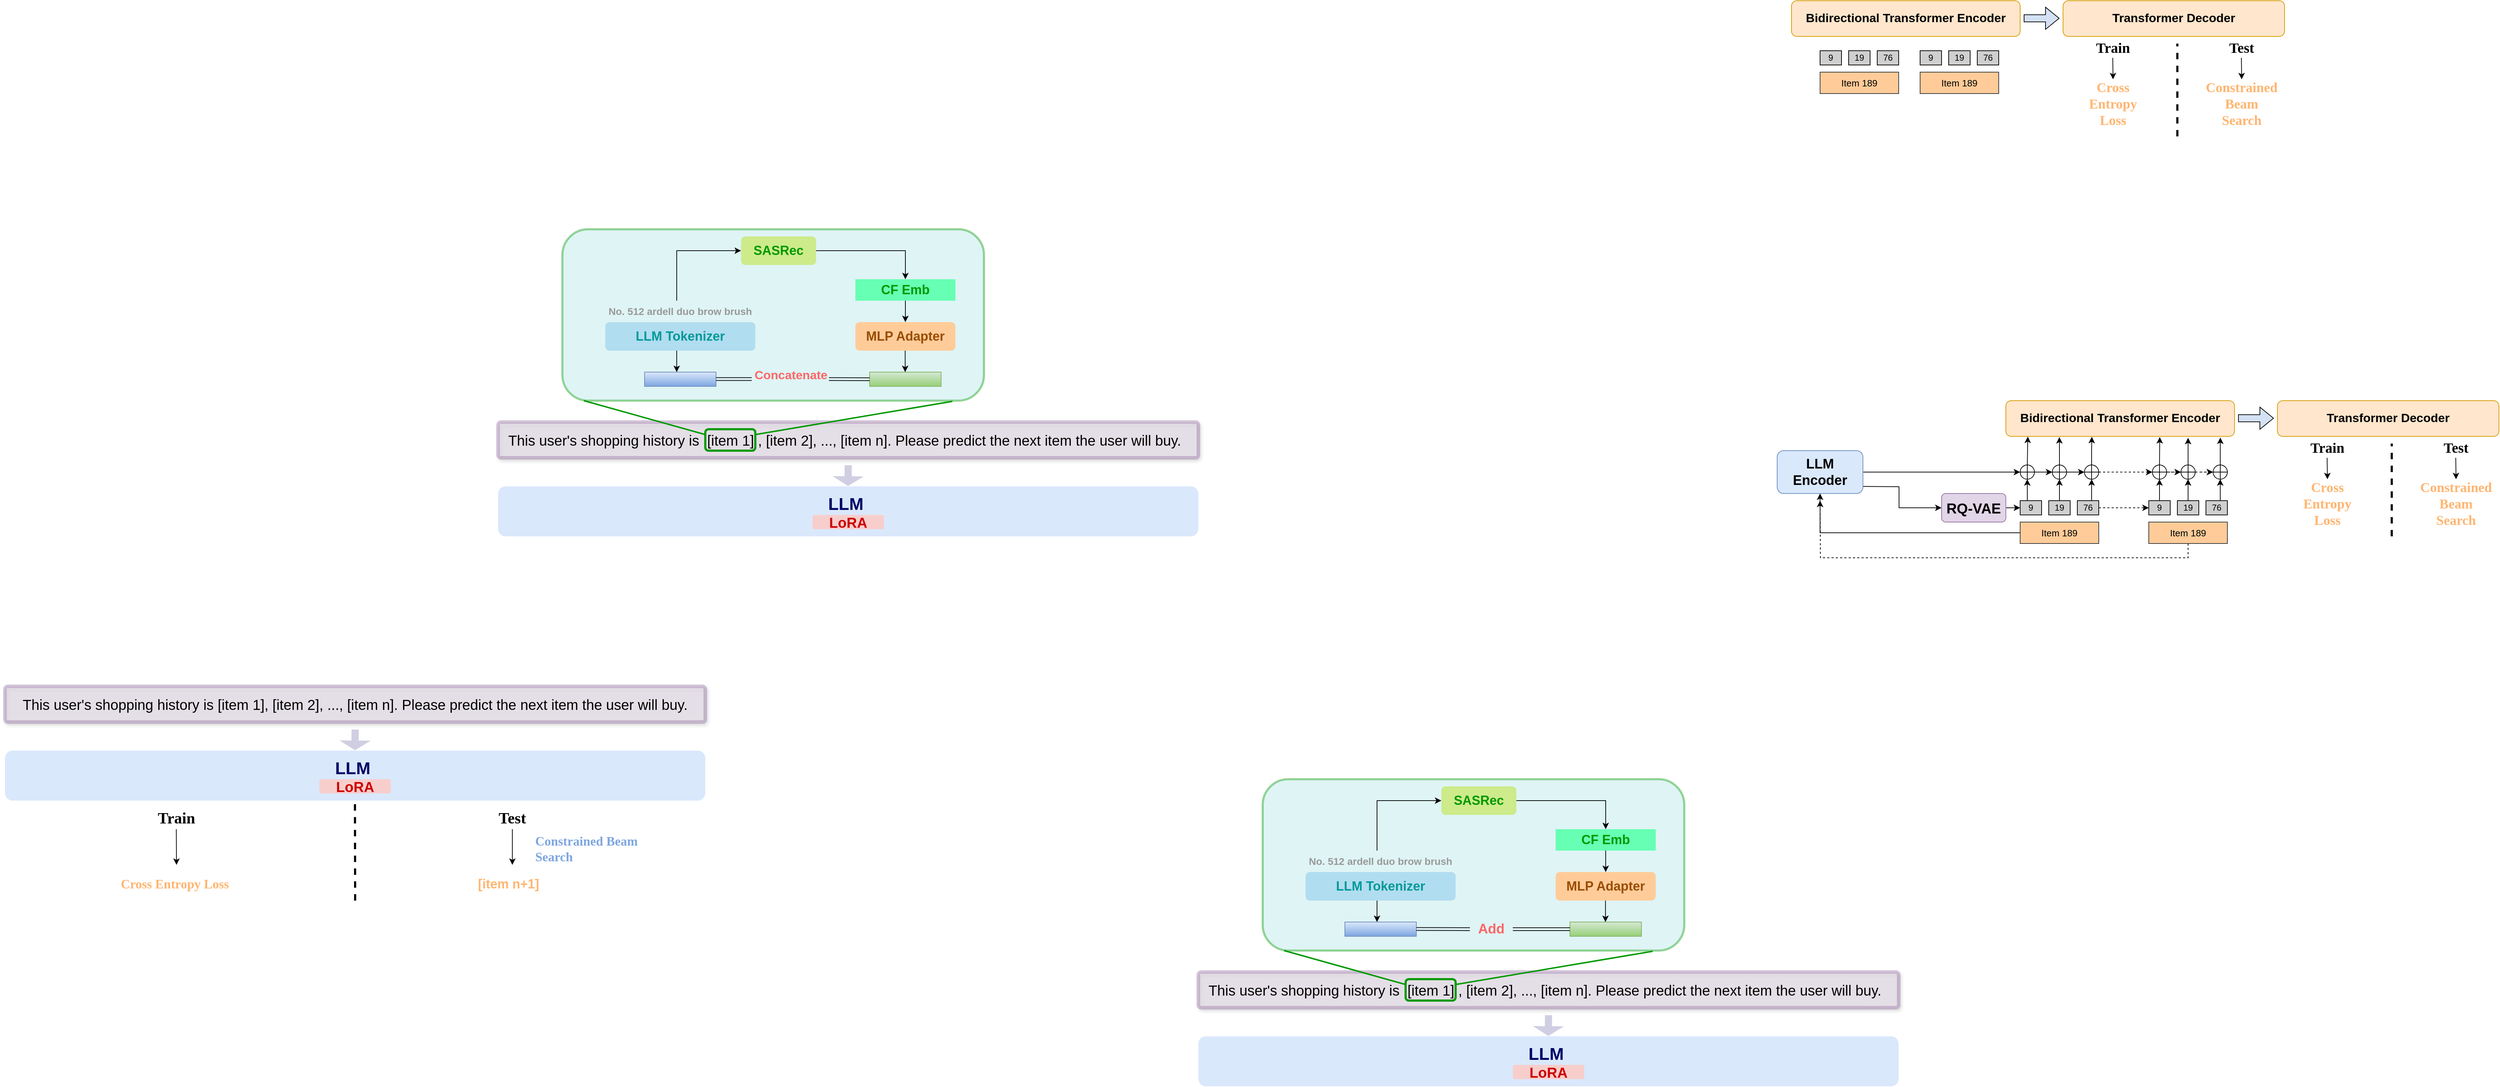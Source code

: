 <mxfile version="28.2.3">
  <diagram name="Page-1" id="X3rEYGYxmpHoWfrI04Dd">
    <mxGraphModel dx="1678" dy="2069" grid="1" gridSize="10" guides="1" tooltips="1" connect="1" arrows="1" fold="1" page="1" pageScale="1" pageWidth="850" pageHeight="1100" math="0" shadow="0">
      <root>
        <mxCell id="0" />
        <mxCell id="1" parent="0" />
        <mxCell id="gE25UW4fyhG3K7R1qF85-5" value="" style="endArrow=classic;html=1;rounded=0;" edge="1" parent="1">
          <mxGeometry width="50" height="50" relative="1" as="geometry">
            <mxPoint x="809.95" y="740" as="sourcePoint" />
            <mxPoint x="810" y="790" as="targetPoint" />
          </mxGeometry>
        </mxCell>
        <mxCell id="gE25UW4fyhG3K7R1qF85-22" value="&lt;b&gt;&lt;font style=&quot;font-size: 18px; color: rgb(255, 181, 112);&quot;&gt;&lt;font style=&quot;&quot;&gt;[item n+1&lt;/font&gt;]&lt;/font&gt;&lt;/b&gt;" style="text;whiteSpace=wrap;html=1;" vertex="1" parent="1">
          <mxGeometry x="760" y="800" width="130" height="40" as="geometry" />
        </mxCell>
        <mxCell id="gE25UW4fyhG3K7R1qF85-23" value="" style="endArrow=none;html=1;rounded=0;strokeWidth=3;dashed=1;" edge="1" parent="1">
          <mxGeometry width="50" height="50" relative="1" as="geometry">
            <mxPoint x="590" y="840" as="sourcePoint" />
            <mxPoint x="589.71" y="700" as="targetPoint" />
          </mxGeometry>
        </mxCell>
        <mxCell id="gE25UW4fyhG3K7R1qF85-24" value="&lt;b&gt;&lt;font face=&quot;Comic Sans MS&quot; style=&quot;font-size: 22px;&quot;&gt;Train&lt;/font&gt;&lt;/b&gt;" style="text;html=1;align=center;verticalAlign=middle;whiteSpace=wrap;rounded=0;" vertex="1" parent="1">
          <mxGeometry x="290" y="710" width="100" height="30" as="geometry" />
        </mxCell>
        <mxCell id="gE25UW4fyhG3K7R1qF85-25" value="&lt;b&gt;&lt;font face=&quot;Comic Sans MS&quot; style=&quot;font-size: 22px;&quot;&gt;Test&lt;/font&gt;&lt;/b&gt;" style="text;html=1;align=center;verticalAlign=middle;whiteSpace=wrap;rounded=0;" vertex="1" parent="1">
          <mxGeometry x="760" y="710" width="100" height="30" as="geometry" />
        </mxCell>
        <mxCell id="gE25UW4fyhG3K7R1qF85-27" value="&lt;font face=&quot;Comic Sans MS&quot; style=&quot;color: rgb(126, 166, 224);&quot;&gt;&lt;span style=&quot;font-size: 18px;&quot;&gt;&lt;b style=&quot;&quot;&gt;Constrained Beam Search&lt;/b&gt;&lt;/span&gt;&lt;/font&gt;" style="text;whiteSpace=wrap;html=1;" vertex="1" parent="1">
          <mxGeometry x="840" y="740" width="150" height="40" as="geometry" />
        </mxCell>
        <mxCell id="gE25UW4fyhG3K7R1qF85-28" value="" style="endArrow=classic;html=1;rounded=0;" edge="1" parent="1">
          <mxGeometry width="50" height="50" relative="1" as="geometry">
            <mxPoint x="339.71" y="740" as="sourcePoint" />
            <mxPoint x="340" y="790" as="targetPoint" />
          </mxGeometry>
        </mxCell>
        <mxCell id="gE25UW4fyhG3K7R1qF85-29" value="&lt;font face=&quot;Comic Sans MS&quot; color=&quot;#ffb570&quot;&gt;&lt;span style=&quot;font-size: 18px;&quot;&gt;&lt;b&gt;Cross Entropy Loss&lt;/b&gt;&lt;/span&gt;&lt;/font&gt;" style="text;whiteSpace=wrap;html=1;" vertex="1" parent="1">
          <mxGeometry x="260" y="800" width="190" height="40" as="geometry" />
        </mxCell>
        <mxCell id="gE25UW4fyhG3K7R1qF85-30" value="" style="group" vertex="1" connectable="0" parent="1">
          <mxGeometry x="100" y="540" width="980" height="160" as="geometry" />
        </mxCell>
        <mxCell id="gE25UW4fyhG3K7R1qF85-7" value="" style="group" vertex="1" connectable="0" parent="gE25UW4fyhG3K7R1qF85-30">
          <mxGeometry y="90" width="980" height="70" as="geometry" />
        </mxCell>
        <mxCell id="gE25UW4fyhG3K7R1qF85-1" value="" style="rounded=1;whiteSpace=wrap;html=1;fillColor=#dae8fc;strokeColor=none;" vertex="1" parent="gE25UW4fyhG3K7R1qF85-7">
          <mxGeometry width="980" height="70" as="geometry" />
        </mxCell>
        <mxCell id="gE25UW4fyhG3K7R1qF85-2" value="&lt;b&gt;&lt;font style=&quot;color: rgb(204, 0, 0); font-size: 20px;&quot;&gt;LoRA&lt;/font&gt;&lt;/b&gt;" style="rounded=1;whiteSpace=wrap;html=1;fillColor=#f8cecc;strokeColor=none;" vertex="1" parent="gE25UW4fyhG3K7R1qF85-7">
          <mxGeometry x="440" y="40" width="100" height="20" as="geometry" />
        </mxCell>
        <mxCell id="gE25UW4fyhG3K7R1qF85-26" value="&lt;b&gt;&lt;font style=&quot;color: rgb(0, 0, 102); font-size: 24px;&quot;&gt;LLM&amp;nbsp;&lt;/font&gt;&lt;/b&gt;" style="text;html=1;align=center;verticalAlign=middle;whiteSpace=wrap;rounded=0;" vertex="1" parent="gE25UW4fyhG3K7R1qF85-7">
          <mxGeometry x="460" y="10" width="60" height="30" as="geometry" />
        </mxCell>
        <mxCell id="gE25UW4fyhG3K7R1qF85-10" value="" style="group" vertex="1" connectable="0" parent="gE25UW4fyhG3K7R1qF85-30">
          <mxGeometry width="980" height="50" as="geometry" />
        </mxCell>
        <mxCell id="gE25UW4fyhG3K7R1qF85-4" value="&lt;p style=&quot;line-height: 110%;&quot;&gt;&lt;br&gt;&lt;/p&gt;" style="rounded=1;whiteSpace=wrap;html=1;fillColor=#e1d5e7;strokeColor=#9673a6;align=left;arcSize=8;strokeWidth=5;fillStyle=auto;glass=0;shadow=1;opacity=40;" vertex="1" parent="gE25UW4fyhG3K7R1qF85-10">
          <mxGeometry width="980" height="50" as="geometry" />
        </mxCell>
        <mxCell id="gE25UW4fyhG3K7R1qF85-6" value="&lt;font style=&quot;font-size: 20px;&quot;&gt;This user&#39;s shopping history is [item 1], [item 2], ..., [item n]. Please predict the next item the user will buy.&lt;/font&gt;" style="text;html=1;align=center;verticalAlign=middle;whiteSpace=wrap;rounded=0;" vertex="1" parent="gE25UW4fyhG3K7R1qF85-10">
          <mxGeometry x="20" y="10" width="940" height="30" as="geometry" />
        </mxCell>
        <mxCell id="gE25UW4fyhG3K7R1qF85-20" value="" style="shape=flexArrow;endArrow=classic;html=1;rounded=0;fillColor=#d0cee2;strokeColor=none;endWidth=32.571;endSize=4.206;" edge="1" parent="gE25UW4fyhG3K7R1qF85-30">
          <mxGeometry width="50" height="50" relative="1" as="geometry">
            <mxPoint x="490" y="60" as="sourcePoint" />
            <mxPoint x="489.71" y="90" as="targetPoint" />
          </mxGeometry>
        </mxCell>
        <mxCell id="gE25UW4fyhG3K7R1qF85-31" value="" style="group" vertex="1" connectable="0" parent="1">
          <mxGeometry x="790" y="170" width="980" height="160" as="geometry" />
        </mxCell>
        <mxCell id="gE25UW4fyhG3K7R1qF85-32" value="" style="group" vertex="1" connectable="0" parent="gE25UW4fyhG3K7R1qF85-31">
          <mxGeometry y="90" width="980" height="70" as="geometry" />
        </mxCell>
        <mxCell id="gE25UW4fyhG3K7R1qF85-33" value="" style="rounded=1;whiteSpace=wrap;html=1;fillColor=#dae8fc;strokeColor=none;" vertex="1" parent="gE25UW4fyhG3K7R1qF85-32">
          <mxGeometry width="980" height="70" as="geometry" />
        </mxCell>
        <mxCell id="gE25UW4fyhG3K7R1qF85-34" value="&lt;b&gt;&lt;font style=&quot;color: rgb(204, 0, 0); font-size: 20px;&quot;&gt;LoRA&lt;/font&gt;&lt;/b&gt;" style="rounded=1;whiteSpace=wrap;html=1;fillColor=#f8cecc;strokeColor=none;" vertex="1" parent="gE25UW4fyhG3K7R1qF85-32">
          <mxGeometry x="440" y="40" width="100" height="20" as="geometry" />
        </mxCell>
        <mxCell id="gE25UW4fyhG3K7R1qF85-35" value="&lt;b&gt;&lt;font style=&quot;color: rgb(0, 0, 102); font-size: 24px;&quot;&gt;LLM&amp;nbsp;&lt;/font&gt;&lt;/b&gt;" style="text;html=1;align=center;verticalAlign=middle;whiteSpace=wrap;rounded=0;" vertex="1" parent="gE25UW4fyhG3K7R1qF85-32">
          <mxGeometry x="460" y="10" width="60" height="30" as="geometry" />
        </mxCell>
        <mxCell id="gE25UW4fyhG3K7R1qF85-36" value="" style="group" vertex="1" connectable="0" parent="gE25UW4fyhG3K7R1qF85-31">
          <mxGeometry width="980" height="60" as="geometry" />
        </mxCell>
        <mxCell id="gE25UW4fyhG3K7R1qF85-37" value="&lt;p style=&quot;line-height: 110%;&quot;&gt;&lt;br&gt;&lt;/p&gt;" style="rounded=1;whiteSpace=wrap;html=1;fillColor=#e1d5e7;strokeColor=#9673a6;align=left;arcSize=8;strokeWidth=5;fillStyle=auto;glass=0;shadow=1;opacity=40;" vertex="1" parent="gE25UW4fyhG3K7R1qF85-36">
          <mxGeometry width="980" height="50" as="geometry" />
        </mxCell>
        <mxCell id="gE25UW4fyhG3K7R1qF85-38" value="&lt;font style=&quot;font-size: 20px;&quot;&gt;This user&#39;s shopping history is&amp;nbsp; [item 1] , [item 2], ..., [item n]. Please predict the next item the user will buy.&lt;/font&gt;" style="text;html=1;align=center;verticalAlign=middle;whiteSpace=wrap;rounded=0;" vertex="1" parent="gE25UW4fyhG3K7R1qF85-36">
          <mxGeometry x="5" y="10" width="960" height="30" as="geometry" />
        </mxCell>
        <mxCell id="gE25UW4fyhG3K7R1qF85-40" value="" style="rounded=1;whiteSpace=wrap;html=1;fillColor=none;strokeColor=#009900;strokeWidth=3;" vertex="1" parent="gE25UW4fyhG3K7R1qF85-36">
          <mxGeometry x="290" y="10" width="70" height="30" as="geometry" />
        </mxCell>
        <mxCell id="gE25UW4fyhG3K7R1qF85-39" value="" style="shape=flexArrow;endArrow=classic;html=1;rounded=0;fillColor=#d0cee2;strokeColor=none;endWidth=32.571;endSize=4.206;" edge="1" parent="gE25UW4fyhG3K7R1qF85-31">
          <mxGeometry width="50" height="50" relative="1" as="geometry">
            <mxPoint x="490" y="60" as="sourcePoint" />
            <mxPoint x="489.71" y="90" as="targetPoint" />
          </mxGeometry>
        </mxCell>
        <mxCell id="gE25UW4fyhG3K7R1qF85-41" value="" style="endArrow=none;html=1;rounded=0;strokeColor=#009900;strokeWidth=2;entryX=0.925;entryY=1.004;entryDx=0;entryDy=0;entryPerimeter=0;exitX=1;exitY=0.25;exitDx=0;exitDy=0;" edge="1" parent="1" source="gE25UW4fyhG3K7R1qF85-40" target="gE25UW4fyhG3K7R1qF85-46">
          <mxGeometry width="50" height="50" relative="1" as="geometry">
            <mxPoint x="1150" y="180" as="sourcePoint" />
            <mxPoint x="1450" y="130" as="targetPoint" />
          </mxGeometry>
        </mxCell>
        <mxCell id="gE25UW4fyhG3K7R1qF85-46" value="" style="rounded=1;whiteSpace=wrap;html=1;fillColor=#b0e3e6;strokeColor=light-dark(#009900, #ededed);strokeWidth=3;opacity=40;" vertex="1" parent="1">
          <mxGeometry x="880" y="-100" width="590" height="240" as="geometry" />
        </mxCell>
        <mxCell id="gE25UW4fyhG3K7R1qF85-47" value="" style="endArrow=none;html=1;rounded=0;strokeColor=#009900;strokeWidth=2;exitX=0;exitY=0.25;exitDx=0;exitDy=0;" edge="1" parent="1" source="gE25UW4fyhG3K7R1qF85-40">
          <mxGeometry width="50" height="50" relative="1" as="geometry">
            <mxPoint x="1080" y="180" as="sourcePoint" />
            <mxPoint x="910" y="140" as="targetPoint" />
          </mxGeometry>
        </mxCell>
        <mxCell id="gE25UW4fyhG3K7R1qF85-48" value="&lt;font style=&quot;color: rgb(0, 153, 153); font-size: 18px;&quot;&gt;&lt;b style=&quot;&quot;&gt;LLM Tokenizer&lt;/b&gt;&lt;/font&gt;" style="rounded=1;whiteSpace=wrap;html=1;fillColor=#b1ddf0;strokeColor=none;" vertex="1" parent="1">
          <mxGeometry x="940" y="30" width="210" height="40" as="geometry" />
        </mxCell>
        <mxCell id="gE25UW4fyhG3K7R1qF85-49" value="&lt;font style=&quot;font-size: 14px; color: rgb(153, 153, 153);&quot;&gt;&lt;b&gt;No. 512 ardell duo brow brush&lt;/b&gt;&lt;/font&gt;" style="text;html=1;align=center;verticalAlign=middle;whiteSpace=wrap;rounded=0;" vertex="1" parent="1">
          <mxGeometry x="940" width="210" height="30" as="geometry" />
        </mxCell>
        <mxCell id="gE25UW4fyhG3K7R1qF85-53" value="&lt;b&gt;&lt;font style=&quot;color: rgb(0, 153, 0); font-size: 18px;&quot;&gt;SASRec&lt;/font&gt;&lt;/b&gt;" style="rounded=1;whiteSpace=wrap;html=1;fillColor=#cdeb8b;strokeColor=none;" vertex="1" parent="1">
          <mxGeometry x="1130" y="-90" width="105" height="40" as="geometry" />
        </mxCell>
        <mxCell id="gE25UW4fyhG3K7R1qF85-54" value="" style="endArrow=classic;html=1;rounded=0;entryX=0;entryY=0.5;entryDx=0;entryDy=0;" edge="1" parent="1" target="gE25UW4fyhG3K7R1qF85-53">
          <mxGeometry width="50" height="50" relative="1" as="geometry">
            <mxPoint x="1040" as="sourcePoint" />
            <mxPoint x="1090" y="-50" as="targetPoint" />
            <Array as="points">
              <mxPoint x="1040" y="-70" />
            </Array>
          </mxGeometry>
        </mxCell>
        <mxCell id="gE25UW4fyhG3K7R1qF85-55" value="&lt;font style=&quot;color: rgb(0, 153, 0); font-size: 18px;&quot;&gt;&lt;b style=&quot;&quot;&gt;CF Emb&lt;/b&gt;&lt;/font&gt;" style="rounded=0;whiteSpace=wrap;html=1;fillColor=#66FFB3;strokeColor=none;" vertex="1" parent="1">
          <mxGeometry x="1290" y="-30" width="140" height="30" as="geometry" />
        </mxCell>
        <mxCell id="gE25UW4fyhG3K7R1qF85-57" value="" style="endArrow=classic;html=1;rounded=0;entryX=0.5;entryY=0;entryDx=0;entryDy=0;" edge="1" parent="1" target="gE25UW4fyhG3K7R1qF85-55">
          <mxGeometry width="50" height="50" relative="1" as="geometry">
            <mxPoint x="1235" y="-70" as="sourcePoint" />
            <mxPoint x="1285" y="-120" as="targetPoint" />
            <Array as="points">
              <mxPoint x="1360" y="-70" />
            </Array>
          </mxGeometry>
        </mxCell>
        <mxCell id="gE25UW4fyhG3K7R1qF85-59" value="&lt;font style=&quot;color: rgb(153, 76, 0); font-size: 18px;&quot;&gt;&lt;b style=&quot;&quot;&gt;MLP Adapter&lt;/b&gt;&lt;/font&gt;" style="rounded=1;whiteSpace=wrap;html=1;fillColor=#FFCC99;strokeColor=none;" vertex="1" parent="1">
          <mxGeometry x="1290" y="30" width="140" height="40" as="geometry" />
        </mxCell>
        <mxCell id="gE25UW4fyhG3K7R1qF85-60" value="" style="endArrow=classic;html=1;rounded=0;entryX=0.5;entryY=0;entryDx=0;entryDy=0;" edge="1" parent="1" target="gE25UW4fyhG3K7R1qF85-59">
          <mxGeometry width="50" height="50" relative="1" as="geometry">
            <mxPoint x="1360" as="sourcePoint" />
            <mxPoint x="1410" y="-50" as="targetPoint" />
          </mxGeometry>
        </mxCell>
        <mxCell id="gE25UW4fyhG3K7R1qF85-61" value="" style="rounded=0;whiteSpace=wrap;html=1;fillColor=#dae8fc;gradientColor=#7ea6e0;strokeColor=#6c8ebf;glass=0;" vertex="1" parent="1">
          <mxGeometry x="995" y="100" width="100" height="20" as="geometry" />
        </mxCell>
        <mxCell id="gE25UW4fyhG3K7R1qF85-62" value="" style="rounded=0;whiteSpace=wrap;html=1;fillColor=#d5e8d4;gradientColor=#97d077;strokeColor=#82b366;glass=0;" vertex="1" parent="1">
          <mxGeometry x="1310" y="100" width="100" height="20" as="geometry" />
        </mxCell>
        <mxCell id="gE25UW4fyhG3K7R1qF85-63" value="" style="endArrow=classic;html=1;rounded=0;entryX=0.5;entryY=0;entryDx=0;entryDy=0;" edge="1" parent="1">
          <mxGeometry width="50" height="50" relative="1" as="geometry">
            <mxPoint x="1040" y="70" as="sourcePoint" />
            <mxPoint x="1040" y="100" as="targetPoint" />
          </mxGeometry>
        </mxCell>
        <mxCell id="gE25UW4fyhG3K7R1qF85-64" value="" style="endArrow=classic;html=1;rounded=0;entryX=0.5;entryY=0;entryDx=0;entryDy=0;" edge="1" parent="1">
          <mxGeometry width="50" height="50" relative="1" as="geometry">
            <mxPoint x="1359.71" y="70" as="sourcePoint" />
            <mxPoint x="1359.71" y="100" as="targetPoint" />
          </mxGeometry>
        </mxCell>
        <mxCell id="gE25UW4fyhG3K7R1qF85-65" value="" style="shape=link;html=1;rounded=0;" edge="1" parent="1">
          <mxGeometry width="100" relative="1" as="geometry">
            <mxPoint x="1095" y="109.71" as="sourcePoint" />
            <mxPoint x="1145" y="109.71" as="targetPoint" />
          </mxGeometry>
        </mxCell>
        <mxCell id="gE25UW4fyhG3K7R1qF85-66" value="&lt;b&gt;&lt;font style=&quot;color: rgb(255, 102, 102); font-size: 17px;&quot;&gt;Concatenate&lt;/font&gt;&lt;/b&gt;" style="text;html=1;align=center;verticalAlign=middle;whiteSpace=wrap;rounded=0;" vertex="1" parent="1">
          <mxGeometry x="1170" y="90" width="60" height="30" as="geometry" />
        </mxCell>
        <mxCell id="gE25UW4fyhG3K7R1qF85-71" value="" style="shape=link;html=1;rounded=0;entryX=0;entryY=0.5;entryDx=0;entryDy=0;" edge="1" parent="1" target="gE25UW4fyhG3K7R1qF85-62">
          <mxGeometry width="100" relative="1" as="geometry">
            <mxPoint x="1253" y="109.71" as="sourcePoint" />
            <mxPoint x="1298" y="110" as="targetPoint" />
          </mxGeometry>
        </mxCell>
        <mxCell id="gE25UW4fyhG3K7R1qF85-72" value="" style="group" vertex="1" connectable="0" parent="1">
          <mxGeometry x="1770" y="940" width="980" height="160" as="geometry" />
        </mxCell>
        <mxCell id="gE25UW4fyhG3K7R1qF85-73" value="" style="group" vertex="1" connectable="0" parent="gE25UW4fyhG3K7R1qF85-72">
          <mxGeometry y="90" width="980" height="70" as="geometry" />
        </mxCell>
        <mxCell id="gE25UW4fyhG3K7R1qF85-74" value="" style="rounded=1;whiteSpace=wrap;html=1;fillColor=#dae8fc;strokeColor=none;" vertex="1" parent="gE25UW4fyhG3K7R1qF85-73">
          <mxGeometry width="980" height="70" as="geometry" />
        </mxCell>
        <mxCell id="gE25UW4fyhG3K7R1qF85-75" value="&lt;b&gt;&lt;font style=&quot;color: rgb(204, 0, 0); font-size: 20px;&quot;&gt;LoRA&lt;/font&gt;&lt;/b&gt;" style="rounded=1;whiteSpace=wrap;html=1;fillColor=#f8cecc;strokeColor=none;" vertex="1" parent="gE25UW4fyhG3K7R1qF85-73">
          <mxGeometry x="440" y="40" width="100" height="20" as="geometry" />
        </mxCell>
        <mxCell id="gE25UW4fyhG3K7R1qF85-76" value="&lt;b&gt;&lt;font style=&quot;color: rgb(0, 0, 102); font-size: 24px;&quot;&gt;LLM&amp;nbsp;&lt;/font&gt;&lt;/b&gt;" style="text;html=1;align=center;verticalAlign=middle;whiteSpace=wrap;rounded=0;" vertex="1" parent="gE25UW4fyhG3K7R1qF85-73">
          <mxGeometry x="460" y="10" width="60" height="30" as="geometry" />
        </mxCell>
        <mxCell id="gE25UW4fyhG3K7R1qF85-77" value="" style="group" vertex="1" connectable="0" parent="gE25UW4fyhG3K7R1qF85-72">
          <mxGeometry width="980" height="60" as="geometry" />
        </mxCell>
        <mxCell id="gE25UW4fyhG3K7R1qF85-78" value="&lt;p style=&quot;line-height: 110%;&quot;&gt;&lt;br&gt;&lt;/p&gt;" style="rounded=1;whiteSpace=wrap;html=1;fillColor=#e1d5e7;strokeColor=#9673a6;align=left;arcSize=8;strokeWidth=5;fillStyle=auto;glass=0;shadow=1;opacity=40;" vertex="1" parent="gE25UW4fyhG3K7R1qF85-77">
          <mxGeometry width="980" height="50" as="geometry" />
        </mxCell>
        <mxCell id="gE25UW4fyhG3K7R1qF85-79" value="&lt;font style=&quot;font-size: 20px;&quot;&gt;This user&#39;s shopping history is&amp;nbsp; [item 1] , [item 2], ..., [item n]. Please predict the next item the user will buy.&lt;/font&gt;" style="text;html=1;align=center;verticalAlign=middle;whiteSpace=wrap;rounded=0;" vertex="1" parent="gE25UW4fyhG3K7R1qF85-77">
          <mxGeometry x="5" y="10" width="960" height="30" as="geometry" />
        </mxCell>
        <mxCell id="gE25UW4fyhG3K7R1qF85-80" value="" style="rounded=1;whiteSpace=wrap;html=1;fillColor=none;strokeColor=#009900;strokeWidth=3;" vertex="1" parent="gE25UW4fyhG3K7R1qF85-77">
          <mxGeometry x="290" y="10" width="70" height="30" as="geometry" />
        </mxCell>
        <mxCell id="gE25UW4fyhG3K7R1qF85-81" value="" style="shape=flexArrow;endArrow=classic;html=1;rounded=0;fillColor=#d0cee2;strokeColor=none;endWidth=32.571;endSize=4.206;" edge="1" parent="gE25UW4fyhG3K7R1qF85-72">
          <mxGeometry width="50" height="50" relative="1" as="geometry">
            <mxPoint x="490" y="60" as="sourcePoint" />
            <mxPoint x="489.71" y="90" as="targetPoint" />
          </mxGeometry>
        </mxCell>
        <mxCell id="gE25UW4fyhG3K7R1qF85-82" value="" style="endArrow=none;html=1;rounded=0;strokeColor=#009900;strokeWidth=2;entryX=0.925;entryY=1.004;entryDx=0;entryDy=0;entryPerimeter=0;exitX=1;exitY=0.25;exitDx=0;exitDy=0;" edge="1" parent="1" source="gE25UW4fyhG3K7R1qF85-80" target="gE25UW4fyhG3K7R1qF85-83">
          <mxGeometry width="50" height="50" relative="1" as="geometry">
            <mxPoint x="2130" y="950" as="sourcePoint" />
            <mxPoint x="2430" y="900" as="targetPoint" />
          </mxGeometry>
        </mxCell>
        <mxCell id="gE25UW4fyhG3K7R1qF85-83" value="" style="rounded=1;whiteSpace=wrap;html=1;fillColor=#b0e3e6;strokeColor=light-dark(#009900, #ededed);strokeWidth=3;opacity=40;" vertex="1" parent="1">
          <mxGeometry x="1860" y="670" width="590" height="240" as="geometry" />
        </mxCell>
        <mxCell id="gE25UW4fyhG3K7R1qF85-84" value="" style="endArrow=none;html=1;rounded=0;strokeColor=#009900;strokeWidth=2;exitX=0;exitY=0.25;exitDx=0;exitDy=0;" edge="1" parent="1" source="gE25UW4fyhG3K7R1qF85-80">
          <mxGeometry width="50" height="50" relative="1" as="geometry">
            <mxPoint x="2060" y="950" as="sourcePoint" />
            <mxPoint x="1890" y="910" as="targetPoint" />
          </mxGeometry>
        </mxCell>
        <mxCell id="gE25UW4fyhG3K7R1qF85-85" value="&lt;font style=&quot;color: rgb(0, 153, 153); font-size: 18px;&quot;&gt;&lt;b style=&quot;&quot;&gt;LLM Tokenizer&lt;/b&gt;&lt;/font&gt;" style="rounded=1;whiteSpace=wrap;html=1;fillColor=#b1ddf0;strokeColor=none;" vertex="1" parent="1">
          <mxGeometry x="1920" y="800" width="210" height="40" as="geometry" />
        </mxCell>
        <mxCell id="gE25UW4fyhG3K7R1qF85-86" value="&lt;font style=&quot;font-size: 14px; color: rgb(153, 153, 153);&quot;&gt;&lt;b&gt;No. 512 ardell duo brow brush&lt;/b&gt;&lt;/font&gt;" style="text;html=1;align=center;verticalAlign=middle;whiteSpace=wrap;rounded=0;" vertex="1" parent="1">
          <mxGeometry x="1920" y="770" width="210" height="30" as="geometry" />
        </mxCell>
        <mxCell id="gE25UW4fyhG3K7R1qF85-87" value="&lt;b&gt;&lt;font style=&quot;color: rgb(0, 153, 0); font-size: 18px;&quot;&gt;SASRec&lt;/font&gt;&lt;/b&gt;" style="rounded=1;whiteSpace=wrap;html=1;fillColor=#cdeb8b;strokeColor=none;" vertex="1" parent="1">
          <mxGeometry x="2110" y="680" width="105" height="40" as="geometry" />
        </mxCell>
        <mxCell id="gE25UW4fyhG3K7R1qF85-88" value="" style="endArrow=classic;html=1;rounded=0;entryX=0;entryY=0.5;entryDx=0;entryDy=0;" edge="1" parent="1" target="gE25UW4fyhG3K7R1qF85-87">
          <mxGeometry width="50" height="50" relative="1" as="geometry">
            <mxPoint x="2020" y="770" as="sourcePoint" />
            <mxPoint x="2070" y="720" as="targetPoint" />
            <Array as="points">
              <mxPoint x="2020" y="700" />
            </Array>
          </mxGeometry>
        </mxCell>
        <mxCell id="gE25UW4fyhG3K7R1qF85-89" value="&lt;font style=&quot;color: rgb(0, 153, 0); font-size: 18px;&quot;&gt;&lt;b style=&quot;&quot;&gt;CF Emb&lt;/b&gt;&lt;/font&gt;" style="rounded=0;whiteSpace=wrap;html=1;fillColor=#66FFB3;strokeColor=none;" vertex="1" parent="1">
          <mxGeometry x="2270" y="740" width="140" height="30" as="geometry" />
        </mxCell>
        <mxCell id="gE25UW4fyhG3K7R1qF85-90" value="" style="endArrow=classic;html=1;rounded=0;entryX=0.5;entryY=0;entryDx=0;entryDy=0;" edge="1" parent="1" target="gE25UW4fyhG3K7R1qF85-89">
          <mxGeometry width="50" height="50" relative="1" as="geometry">
            <mxPoint x="2215" y="700" as="sourcePoint" />
            <mxPoint x="2265" y="650" as="targetPoint" />
            <Array as="points">
              <mxPoint x="2340" y="700" />
            </Array>
          </mxGeometry>
        </mxCell>
        <mxCell id="gE25UW4fyhG3K7R1qF85-91" value="&lt;font style=&quot;color: rgb(153, 76, 0); font-size: 18px;&quot;&gt;&lt;b style=&quot;&quot;&gt;MLP Adapter&lt;/b&gt;&lt;/font&gt;" style="rounded=1;whiteSpace=wrap;html=1;fillColor=#FFCC99;strokeColor=none;" vertex="1" parent="1">
          <mxGeometry x="2270" y="800" width="140" height="40" as="geometry" />
        </mxCell>
        <mxCell id="gE25UW4fyhG3K7R1qF85-92" value="" style="endArrow=classic;html=1;rounded=0;entryX=0.5;entryY=0;entryDx=0;entryDy=0;" edge="1" parent="1" target="gE25UW4fyhG3K7R1qF85-91">
          <mxGeometry width="50" height="50" relative="1" as="geometry">
            <mxPoint x="2340" y="770" as="sourcePoint" />
            <mxPoint x="2390" y="720" as="targetPoint" />
          </mxGeometry>
        </mxCell>
        <mxCell id="gE25UW4fyhG3K7R1qF85-93" value="" style="rounded=0;whiteSpace=wrap;html=1;fillColor=#dae8fc;gradientColor=#7ea6e0;strokeColor=#6c8ebf;glass=0;" vertex="1" parent="1">
          <mxGeometry x="1975" y="870" width="100" height="20" as="geometry" />
        </mxCell>
        <mxCell id="gE25UW4fyhG3K7R1qF85-94" value="" style="rounded=0;whiteSpace=wrap;html=1;fillColor=#d5e8d4;gradientColor=#97d077;strokeColor=#82b366;glass=0;" vertex="1" parent="1">
          <mxGeometry x="2290" y="870" width="100" height="20" as="geometry" />
        </mxCell>
        <mxCell id="gE25UW4fyhG3K7R1qF85-95" value="" style="endArrow=classic;html=1;rounded=0;entryX=0.5;entryY=0;entryDx=0;entryDy=0;" edge="1" parent="1">
          <mxGeometry width="50" height="50" relative="1" as="geometry">
            <mxPoint x="2020" y="840" as="sourcePoint" />
            <mxPoint x="2020" y="870" as="targetPoint" />
          </mxGeometry>
        </mxCell>
        <mxCell id="gE25UW4fyhG3K7R1qF85-96" value="" style="endArrow=classic;html=1;rounded=0;entryX=0.5;entryY=0;entryDx=0;entryDy=0;" edge="1" parent="1">
          <mxGeometry width="50" height="50" relative="1" as="geometry">
            <mxPoint x="2339.71" y="840" as="sourcePoint" />
            <mxPoint x="2339.71" y="870" as="targetPoint" />
          </mxGeometry>
        </mxCell>
        <mxCell id="gE25UW4fyhG3K7R1qF85-97" value="" style="shape=link;html=1;rounded=0;entryX=0;entryY=0.5;entryDx=0;entryDy=0;" edge="1" parent="1" target="gE25UW4fyhG3K7R1qF85-98">
          <mxGeometry width="100" relative="1" as="geometry">
            <mxPoint x="2075" y="879.71" as="sourcePoint" />
            <mxPoint x="2125" y="879.71" as="targetPoint" />
          </mxGeometry>
        </mxCell>
        <mxCell id="gE25UW4fyhG3K7R1qF85-98" value="&lt;b&gt;&lt;font style=&quot;color: rgb(255, 102, 102); font-size: 19px;&quot;&gt;Add&lt;/font&gt;&lt;/b&gt;" style="text;html=1;align=center;verticalAlign=middle;whiteSpace=wrap;rounded=0;" vertex="1" parent="1">
          <mxGeometry x="2150" y="865" width="60" height="30" as="geometry" />
        </mxCell>
        <mxCell id="gE25UW4fyhG3K7R1qF85-99" value="" style="shape=link;html=1;rounded=0;entryX=0;entryY=0.5;entryDx=0;entryDy=0;exitX=1;exitY=0.5;exitDx=0;exitDy=0;" edge="1" parent="1" target="gE25UW4fyhG3K7R1qF85-94" source="gE25UW4fyhG3K7R1qF85-98">
          <mxGeometry width="100" relative="1" as="geometry">
            <mxPoint x="2233" y="879.71" as="sourcePoint" />
            <mxPoint x="2278" y="880" as="targetPoint" />
          </mxGeometry>
        </mxCell>
        <mxCell id="gE25UW4fyhG3K7R1qF85-101" value="&lt;font style=&quot;font-size: 17px;&quot;&gt;&lt;b&gt;&lt;font style=&quot;&quot;&gt;Bidirectional Transformer Encode&lt;/font&gt;r&lt;/b&gt;&lt;/font&gt;" style="rounded=1;whiteSpace=wrap;html=1;fillColor=#ffe6cc;strokeColor=#d79b00;" vertex="1" parent="1">
          <mxGeometry x="2600" y="-420" width="320" height="50" as="geometry" />
        </mxCell>
        <mxCell id="gE25UW4fyhG3K7R1qF85-102" value="" style="shape=flexArrow;endArrow=classic;html=1;rounded=0;strokeColor=light-dark(#050505, #232e40);fillColor=#D4E1F5;" edge="1" parent="1">
          <mxGeometry width="50" height="50" relative="1" as="geometry">
            <mxPoint x="2925" y="-395.42" as="sourcePoint" />
            <mxPoint x="2975" y="-395.42" as="targetPoint" />
          </mxGeometry>
        </mxCell>
        <mxCell id="gE25UW4fyhG3K7R1qF85-103" value="&lt;font style=&quot;font-size: 17px;&quot;&gt;&lt;b&gt;&lt;font style=&quot;&quot;&gt;Transformer Decode&lt;/font&gt;r&lt;/b&gt;&lt;/font&gt;" style="rounded=1;whiteSpace=wrap;html=1;fillColor=#ffe6cc;strokeColor=#d79b00;" vertex="1" parent="1">
          <mxGeometry x="2980" y="-420" width="310" height="50" as="geometry" />
        </mxCell>
        <mxCell id="gE25UW4fyhG3K7R1qF85-104" value="" style="endArrow=none;dashed=1;html=1;rounded=0;strokeWidth=3;" edge="1" parent="1">
          <mxGeometry width="50" height="50" relative="1" as="geometry">
            <mxPoint x="3140" y="-230" as="sourcePoint" />
            <mxPoint x="3140" y="-360" as="targetPoint" />
          </mxGeometry>
        </mxCell>
        <mxCell id="gE25UW4fyhG3K7R1qF85-105" value="&lt;font style=&quot;font-size: 20px;&quot; face=&quot;Comic Sans MS&quot;&gt;&lt;b style=&quot;&quot;&gt;Train&lt;/b&gt;&lt;/font&gt;" style="text;html=1;align=center;verticalAlign=middle;whiteSpace=wrap;rounded=0;" vertex="1" parent="1">
          <mxGeometry x="3020" y="-370" width="60" height="30" as="geometry" />
        </mxCell>
        <mxCell id="gE25UW4fyhG3K7R1qF85-106" value="&lt;font style=&quot;font-size: 20px;&quot; face=&quot;Comic Sans MS&quot;&gt;&lt;b style=&quot;&quot;&gt;Test&lt;/b&gt;&lt;/font&gt;" style="text;html=1;align=center;verticalAlign=middle;whiteSpace=wrap;rounded=0;" vertex="1" parent="1">
          <mxGeometry x="3200" y="-370" width="60" height="30" as="geometry" />
        </mxCell>
        <mxCell id="gE25UW4fyhG3K7R1qF85-107" value="" style="endArrow=classic;html=1;rounded=0;" edge="1" parent="1">
          <mxGeometry width="50" height="50" relative="1" as="geometry">
            <mxPoint x="3049.58" y="-340" as="sourcePoint" />
            <mxPoint x="3050" y="-310" as="targetPoint" />
          </mxGeometry>
        </mxCell>
        <mxCell id="gE25UW4fyhG3K7R1qF85-108" value="&lt;font style=&quot;color: rgb(255, 181, 112); font-size: 19px;&quot; face=&quot;Comic Sans MS&quot;&gt;&lt;b style=&quot;&quot;&gt;Cross Entropy Loss&lt;/b&gt;&lt;/font&gt;" style="text;html=1;align=center;verticalAlign=middle;whiteSpace=wrap;rounded=0;" vertex="1" parent="1">
          <mxGeometry x="2995" y="-290" width="110" height="30" as="geometry" />
        </mxCell>
        <mxCell id="gE25UW4fyhG3K7R1qF85-109" value="&lt;font style=&quot;color: rgb(255, 181, 112); font-size: 19px;&quot; face=&quot;Comic Sans MS&quot;&gt;&lt;b style=&quot;&quot;&gt;Constrained&lt;/b&gt;&lt;/font&gt;&lt;div&gt;&lt;font style=&quot;color: rgb(255, 181, 112); font-size: 19px;&quot; face=&quot;Comic Sans MS&quot;&gt;&lt;b style=&quot;&quot;&gt;Beam&lt;/b&gt;&lt;/font&gt;&lt;/div&gt;&lt;div&gt;&lt;font style=&quot;color: rgb(255, 181, 112); font-size: 19px;&quot; face=&quot;Comic Sans MS&quot;&gt;&lt;b style=&quot;&quot;&gt;Search&lt;/b&gt;&lt;/font&gt;&lt;/div&gt;" style="text;html=1;align=center;verticalAlign=middle;whiteSpace=wrap;rounded=0;" vertex="1" parent="1">
          <mxGeometry x="3175" y="-290" width="110" height="30" as="geometry" />
        </mxCell>
        <mxCell id="gE25UW4fyhG3K7R1qF85-110" value="" style="endArrow=classic;html=1;rounded=0;" edge="1" parent="1">
          <mxGeometry width="50" height="50" relative="1" as="geometry">
            <mxPoint x="3229.58" y="-340" as="sourcePoint" />
            <mxPoint x="3230" y="-310" as="targetPoint" />
          </mxGeometry>
        </mxCell>
        <mxCell id="gE25UW4fyhG3K7R1qF85-116" value="" style="group" vertex="1" connectable="0" parent="1">
          <mxGeometry x="2640" y="-350" width="110" height="60" as="geometry" />
        </mxCell>
        <mxCell id="gE25UW4fyhG3K7R1qF85-114" value="" style="group" vertex="1" connectable="0" parent="gE25UW4fyhG3K7R1qF85-116">
          <mxGeometry width="110" height="20" as="geometry" />
        </mxCell>
        <mxCell id="gE25UW4fyhG3K7R1qF85-111" value="9" style="rounded=0;whiteSpace=wrap;html=1;fillColor=#CFCFCF;" vertex="1" parent="gE25UW4fyhG3K7R1qF85-114">
          <mxGeometry width="30" height="20" as="geometry" />
        </mxCell>
        <mxCell id="gE25UW4fyhG3K7R1qF85-112" value="19" style="rounded=0;whiteSpace=wrap;html=1;fillColor=#CFCFCF;" vertex="1" parent="gE25UW4fyhG3K7R1qF85-114">
          <mxGeometry x="40" width="30" height="20" as="geometry" />
        </mxCell>
        <mxCell id="gE25UW4fyhG3K7R1qF85-113" value="76" style="rounded=0;whiteSpace=wrap;html=1;fillColor=#CFCFCF;" vertex="1" parent="gE25UW4fyhG3K7R1qF85-114">
          <mxGeometry x="80" width="30" height="20" as="geometry" />
        </mxCell>
        <mxCell id="gE25UW4fyhG3K7R1qF85-115" value="&lt;font style=&quot;font-size: 13px;&quot;&gt;Item 189&lt;/font&gt;" style="rounded=0;whiteSpace=wrap;html=1;fillColor=#ffcc99;strokeColor=#36393d;" vertex="1" parent="gE25UW4fyhG3K7R1qF85-116">
          <mxGeometry y="30" width="110" height="30" as="geometry" />
        </mxCell>
        <mxCell id="gE25UW4fyhG3K7R1qF85-117" value="" style="group" vertex="1" connectable="0" parent="1">
          <mxGeometry x="2780" y="-350" width="110" height="60" as="geometry" />
        </mxCell>
        <mxCell id="gE25UW4fyhG3K7R1qF85-118" value="" style="group" vertex="1" connectable="0" parent="gE25UW4fyhG3K7R1qF85-117">
          <mxGeometry width="110" height="20" as="geometry" />
        </mxCell>
        <mxCell id="gE25UW4fyhG3K7R1qF85-119" value="9" style="rounded=0;whiteSpace=wrap;html=1;fillColor=#CFCFCF;" vertex="1" parent="gE25UW4fyhG3K7R1qF85-118">
          <mxGeometry width="30" height="20" as="geometry" />
        </mxCell>
        <mxCell id="gE25UW4fyhG3K7R1qF85-120" value="19" style="rounded=0;whiteSpace=wrap;html=1;fillColor=#CFCFCF;" vertex="1" parent="gE25UW4fyhG3K7R1qF85-118">
          <mxGeometry x="40" width="30" height="20" as="geometry" />
        </mxCell>
        <mxCell id="gE25UW4fyhG3K7R1qF85-121" value="76" style="rounded=0;whiteSpace=wrap;html=1;fillColor=#CFCFCF;" vertex="1" parent="gE25UW4fyhG3K7R1qF85-118">
          <mxGeometry x="80" width="30" height="20" as="geometry" />
        </mxCell>
        <mxCell id="gE25UW4fyhG3K7R1qF85-122" value="&lt;font style=&quot;font-size: 13px;&quot;&gt;Item 189&lt;/font&gt;" style="rounded=0;whiteSpace=wrap;html=1;fillColor=#ffcc99;strokeColor=#36393d;" vertex="1" parent="gE25UW4fyhG3K7R1qF85-117">
          <mxGeometry y="30" width="110" height="30" as="geometry" />
        </mxCell>
        <mxCell id="gE25UW4fyhG3K7R1qF85-123" value="&lt;font style=&quot;font-size: 17px;&quot;&gt;&lt;b&gt;&lt;font style=&quot;&quot;&gt;Bidirectional Transformer Encode&lt;/font&gt;r&lt;/b&gt;&lt;/font&gt;" style="rounded=1;whiteSpace=wrap;html=1;fillColor=#ffe6cc;strokeColor=#d79b00;" vertex="1" parent="1">
          <mxGeometry x="2900" y="140" width="320" height="50" as="geometry" />
        </mxCell>
        <mxCell id="gE25UW4fyhG3K7R1qF85-124" value="" style="shape=flexArrow;endArrow=classic;html=1;rounded=0;strokeColor=light-dark(#050505, #232e40);fillColor=#D4E1F5;" edge="1" parent="1">
          <mxGeometry width="50" height="50" relative="1" as="geometry">
            <mxPoint x="3225" y="164.58" as="sourcePoint" />
            <mxPoint x="3275" y="164.58" as="targetPoint" />
          </mxGeometry>
        </mxCell>
        <mxCell id="gE25UW4fyhG3K7R1qF85-125" value="&lt;font style=&quot;font-size: 17px;&quot;&gt;&lt;b&gt;&lt;font style=&quot;&quot;&gt;Transformer Decode&lt;/font&gt;r&lt;/b&gt;&lt;/font&gt;" style="rounded=1;whiteSpace=wrap;html=1;fillColor=#ffe6cc;strokeColor=#d79b00;" vertex="1" parent="1">
          <mxGeometry x="3280" y="140" width="310" height="50" as="geometry" />
        </mxCell>
        <mxCell id="gE25UW4fyhG3K7R1qF85-126" value="" style="endArrow=none;dashed=1;html=1;rounded=0;strokeWidth=3;" edge="1" parent="1">
          <mxGeometry width="50" height="50" relative="1" as="geometry">
            <mxPoint x="3440" y="330" as="sourcePoint" />
            <mxPoint x="3440" y="200" as="targetPoint" />
          </mxGeometry>
        </mxCell>
        <mxCell id="gE25UW4fyhG3K7R1qF85-127" value="&lt;font style=&quot;font-size: 20px;&quot; face=&quot;Comic Sans MS&quot;&gt;&lt;b style=&quot;&quot;&gt;Train&lt;/b&gt;&lt;/font&gt;" style="text;html=1;align=center;verticalAlign=middle;whiteSpace=wrap;rounded=0;" vertex="1" parent="1">
          <mxGeometry x="3320" y="190" width="60" height="30" as="geometry" />
        </mxCell>
        <mxCell id="gE25UW4fyhG3K7R1qF85-128" value="&lt;font style=&quot;font-size: 20px;&quot; face=&quot;Comic Sans MS&quot;&gt;&lt;b style=&quot;&quot;&gt;Test&lt;/b&gt;&lt;/font&gt;" style="text;html=1;align=center;verticalAlign=middle;whiteSpace=wrap;rounded=0;" vertex="1" parent="1">
          <mxGeometry x="3500" y="190" width="60" height="30" as="geometry" />
        </mxCell>
        <mxCell id="gE25UW4fyhG3K7R1qF85-129" value="" style="endArrow=classic;html=1;rounded=0;" edge="1" parent="1">
          <mxGeometry width="50" height="50" relative="1" as="geometry">
            <mxPoint x="3349.58" y="220" as="sourcePoint" />
            <mxPoint x="3350" y="250" as="targetPoint" />
          </mxGeometry>
        </mxCell>
        <mxCell id="gE25UW4fyhG3K7R1qF85-130" value="&lt;font style=&quot;color: rgb(255, 181, 112); font-size: 19px;&quot; face=&quot;Comic Sans MS&quot;&gt;&lt;b style=&quot;&quot;&gt;Cross Entropy Loss&lt;/b&gt;&lt;/font&gt;" style="text;html=1;align=center;verticalAlign=middle;whiteSpace=wrap;rounded=0;" vertex="1" parent="1">
          <mxGeometry x="3295" y="270" width="110" height="30" as="geometry" />
        </mxCell>
        <mxCell id="gE25UW4fyhG3K7R1qF85-131" value="&lt;font style=&quot;color: rgb(255, 181, 112); font-size: 19px;&quot; face=&quot;Comic Sans MS&quot;&gt;&lt;b style=&quot;&quot;&gt;Constrained&lt;/b&gt;&lt;/font&gt;&lt;div&gt;&lt;font style=&quot;color: rgb(255, 181, 112); font-size: 19px;&quot; face=&quot;Comic Sans MS&quot;&gt;&lt;b style=&quot;&quot;&gt;Beam&lt;/b&gt;&lt;/font&gt;&lt;/div&gt;&lt;div&gt;&lt;font style=&quot;color: rgb(255, 181, 112); font-size: 19px;&quot; face=&quot;Comic Sans MS&quot;&gt;&lt;b style=&quot;&quot;&gt;Search&lt;/b&gt;&lt;/font&gt;&lt;/div&gt;" style="text;html=1;align=center;verticalAlign=middle;whiteSpace=wrap;rounded=0;" vertex="1" parent="1">
          <mxGeometry x="3475" y="270" width="110" height="30" as="geometry" />
        </mxCell>
        <mxCell id="gE25UW4fyhG3K7R1qF85-132" value="" style="endArrow=classic;html=1;rounded=0;" edge="1" parent="1">
          <mxGeometry width="50" height="50" relative="1" as="geometry">
            <mxPoint x="3529.58" y="220" as="sourcePoint" />
            <mxPoint x="3530" y="250" as="targetPoint" />
          </mxGeometry>
        </mxCell>
        <mxCell id="gE25UW4fyhG3K7R1qF85-133" value="" style="group" vertex="1" connectable="0" parent="1">
          <mxGeometry x="2920" y="280" width="110" height="60" as="geometry" />
        </mxCell>
        <mxCell id="gE25UW4fyhG3K7R1qF85-134" value="" style="group" vertex="1" connectable="0" parent="gE25UW4fyhG3K7R1qF85-133">
          <mxGeometry width="110" height="20" as="geometry" />
        </mxCell>
        <mxCell id="gE25UW4fyhG3K7R1qF85-135" value="9" style="rounded=0;whiteSpace=wrap;html=1;fillColor=#CFCFCF;" vertex="1" parent="gE25UW4fyhG3K7R1qF85-134">
          <mxGeometry width="30" height="20" as="geometry" />
        </mxCell>
        <mxCell id="gE25UW4fyhG3K7R1qF85-136" value="19" style="rounded=0;whiteSpace=wrap;html=1;fillColor=#CFCFCF;" vertex="1" parent="gE25UW4fyhG3K7R1qF85-134">
          <mxGeometry x="40" width="30" height="20" as="geometry" />
        </mxCell>
        <mxCell id="gE25UW4fyhG3K7R1qF85-137" value="76" style="rounded=0;whiteSpace=wrap;html=1;fillColor=#CFCFCF;" vertex="1" parent="gE25UW4fyhG3K7R1qF85-134">
          <mxGeometry x="80" width="30" height="20" as="geometry" />
        </mxCell>
        <mxCell id="gE25UW4fyhG3K7R1qF85-138" value="&lt;font style=&quot;font-size: 13px;&quot;&gt;Item 189&lt;/font&gt;" style="rounded=0;whiteSpace=wrap;html=1;fillColor=#ffcc99;strokeColor=#36393d;" vertex="1" parent="gE25UW4fyhG3K7R1qF85-133">
          <mxGeometry y="30" width="110" height="30" as="geometry" />
        </mxCell>
        <mxCell id="gE25UW4fyhG3K7R1qF85-139" value="" style="group" vertex="1" connectable="0" parent="1">
          <mxGeometry x="3100" y="280" width="110" height="60" as="geometry" />
        </mxCell>
        <mxCell id="gE25UW4fyhG3K7R1qF85-140" value="" style="group" vertex="1" connectable="0" parent="gE25UW4fyhG3K7R1qF85-139">
          <mxGeometry width="110" height="20" as="geometry" />
        </mxCell>
        <mxCell id="gE25UW4fyhG3K7R1qF85-141" value="9" style="rounded=0;whiteSpace=wrap;html=1;fillColor=#CFCFCF;" vertex="1" parent="gE25UW4fyhG3K7R1qF85-140">
          <mxGeometry width="30" height="20" as="geometry" />
        </mxCell>
        <mxCell id="gE25UW4fyhG3K7R1qF85-142" value="19" style="rounded=0;whiteSpace=wrap;html=1;fillColor=#CFCFCF;" vertex="1" parent="gE25UW4fyhG3K7R1qF85-140">
          <mxGeometry x="40" width="30" height="20" as="geometry" />
        </mxCell>
        <mxCell id="gE25UW4fyhG3K7R1qF85-143" value="76" style="rounded=0;whiteSpace=wrap;html=1;fillColor=#CFCFCF;" vertex="1" parent="gE25UW4fyhG3K7R1qF85-140">
          <mxGeometry x="80" width="30" height="20" as="geometry" />
        </mxCell>
        <mxCell id="gE25UW4fyhG3K7R1qF85-153" style="edgeStyle=orthogonalEdgeStyle;rounded=0;orthogonalLoop=1;jettySize=auto;html=1;exitX=0.5;exitY=1;exitDx=0;exitDy=0;dashed=1;" edge="1" parent="gE25UW4fyhG3K7R1qF85-139" source="gE25UW4fyhG3K7R1qF85-144">
          <mxGeometry relative="1" as="geometry">
            <mxPoint x="-460.0" as="targetPoint" />
          </mxGeometry>
        </mxCell>
        <mxCell id="gE25UW4fyhG3K7R1qF85-144" value="&lt;font style=&quot;font-size: 13px;&quot;&gt;Item 189&lt;/font&gt;" style="rounded=0;whiteSpace=wrap;html=1;fillColor=#ffcc99;strokeColor=#36393d;" vertex="1" parent="gE25UW4fyhG3K7R1qF85-139">
          <mxGeometry y="30" width="110" height="30" as="geometry" />
        </mxCell>
        <mxCell id="gE25UW4fyhG3K7R1qF85-148" style="edgeStyle=orthogonalEdgeStyle;rounded=0;orthogonalLoop=1;jettySize=auto;html=1;exitX=1;exitY=0.5;exitDx=0;exitDy=0;entryX=0;entryY=0.5;entryDx=0;entryDy=0;" edge="1" parent="1" target="gE25UW4fyhG3K7R1qF85-147">
          <mxGeometry relative="1" as="geometry">
            <mxPoint x="2690" y="260" as="sourcePoint" />
            <mxPoint x="2800" y="310" as="targetPoint" />
          </mxGeometry>
        </mxCell>
        <mxCell id="gE25UW4fyhG3K7R1qF85-161" style="edgeStyle=orthogonalEdgeStyle;rounded=0;orthogonalLoop=1;jettySize=auto;html=1;entryX=0;entryY=0.5;entryDx=0;entryDy=0;" edge="1" parent="1" source="gE25UW4fyhG3K7R1qF85-145" target="gE25UW4fyhG3K7R1qF85-155">
          <mxGeometry relative="1" as="geometry" />
        </mxCell>
        <mxCell id="gE25UW4fyhG3K7R1qF85-145" value="&lt;b&gt;&lt;font style=&quot;font-size: 19px;&quot;&gt;LLM Encoder&lt;/font&gt;&lt;/b&gt;" style="rounded=1;whiteSpace=wrap;html=1;fillColor=#dae8fc;strokeColor=#6c8ebf;" vertex="1" parent="1">
          <mxGeometry x="2580" y="210" width="120" height="60" as="geometry" />
        </mxCell>
        <mxCell id="gE25UW4fyhG3K7R1qF85-146" style="edgeStyle=orthogonalEdgeStyle;rounded=0;orthogonalLoop=1;jettySize=auto;html=1;entryX=0.5;entryY=1;entryDx=0;entryDy=0;" edge="1" parent="1" source="gE25UW4fyhG3K7R1qF85-138" target="gE25UW4fyhG3K7R1qF85-145">
          <mxGeometry relative="1" as="geometry" />
        </mxCell>
        <mxCell id="gE25UW4fyhG3K7R1qF85-151" style="edgeStyle=orthogonalEdgeStyle;rounded=0;orthogonalLoop=1;jettySize=auto;html=1;entryX=0;entryY=0.5;entryDx=0;entryDy=0;" edge="1" parent="1" source="gE25UW4fyhG3K7R1qF85-147" target="gE25UW4fyhG3K7R1qF85-135">
          <mxGeometry relative="1" as="geometry" />
        </mxCell>
        <mxCell id="gE25UW4fyhG3K7R1qF85-147" value="&lt;b&gt;&lt;font style=&quot;font-size: 20px;&quot;&gt;RQ-VAE&lt;/font&gt;&lt;/b&gt;" style="rounded=1;whiteSpace=wrap;html=1;fillColor=#e1d5e7;strokeColor=#9673a6;" vertex="1" parent="1">
          <mxGeometry x="2810" y="270" width="90" height="40" as="geometry" />
        </mxCell>
        <mxCell id="gE25UW4fyhG3K7R1qF85-162" style="edgeStyle=orthogonalEdgeStyle;rounded=0;orthogonalLoop=1;jettySize=auto;html=1;entryX=0;entryY=0.5;entryDx=0;entryDy=0;" edge="1" parent="1" source="gE25UW4fyhG3K7R1qF85-155" target="gE25UW4fyhG3K7R1qF85-156">
          <mxGeometry relative="1" as="geometry" />
        </mxCell>
        <mxCell id="gE25UW4fyhG3K7R1qF85-155" value="" style="shape=orEllipse;perimeter=ellipsePerimeter;whiteSpace=wrap;html=1;backgroundOutline=1;" vertex="1" parent="1">
          <mxGeometry x="2920" y="230" width="20" height="20" as="geometry" />
        </mxCell>
        <mxCell id="gE25UW4fyhG3K7R1qF85-163" style="edgeStyle=orthogonalEdgeStyle;rounded=0;orthogonalLoop=1;jettySize=auto;html=1;entryX=0;entryY=0.5;entryDx=0;entryDy=0;" edge="1" parent="1" source="gE25UW4fyhG3K7R1qF85-156" target="gE25UW4fyhG3K7R1qF85-157">
          <mxGeometry relative="1" as="geometry" />
        </mxCell>
        <mxCell id="gE25UW4fyhG3K7R1qF85-156" value="" style="shape=orEllipse;perimeter=ellipsePerimeter;whiteSpace=wrap;html=1;backgroundOutline=1;" vertex="1" parent="1">
          <mxGeometry x="2965" y="230" width="20" height="20" as="geometry" />
        </mxCell>
        <mxCell id="gE25UW4fyhG3K7R1qF85-164" style="edgeStyle=orthogonalEdgeStyle;rounded=0;orthogonalLoop=1;jettySize=auto;html=1;entryX=0;entryY=0.5;entryDx=0;entryDy=0;dashed=1;" edge="1" parent="1" source="gE25UW4fyhG3K7R1qF85-157" target="gE25UW4fyhG3K7R1qF85-158">
          <mxGeometry relative="1" as="geometry" />
        </mxCell>
        <mxCell id="gE25UW4fyhG3K7R1qF85-157" value="" style="shape=orEllipse;perimeter=ellipsePerimeter;whiteSpace=wrap;html=1;backgroundOutline=1;" vertex="1" parent="1">
          <mxGeometry x="3010" y="230" width="20" height="20" as="geometry" />
        </mxCell>
        <mxCell id="gE25UW4fyhG3K7R1qF85-166" style="edgeStyle=orthogonalEdgeStyle;rounded=0;orthogonalLoop=1;jettySize=auto;html=1;entryX=0;entryY=0.5;entryDx=0;entryDy=0;dashed=1;" edge="1" parent="1" source="gE25UW4fyhG3K7R1qF85-158" target="gE25UW4fyhG3K7R1qF85-159">
          <mxGeometry relative="1" as="geometry" />
        </mxCell>
        <mxCell id="gE25UW4fyhG3K7R1qF85-158" value="" style="shape=orEllipse;perimeter=ellipsePerimeter;whiteSpace=wrap;html=1;backgroundOutline=1;" vertex="1" parent="1">
          <mxGeometry x="3105" y="230" width="20" height="20" as="geometry" />
        </mxCell>
        <mxCell id="gE25UW4fyhG3K7R1qF85-168" style="edgeStyle=orthogonalEdgeStyle;rounded=0;orthogonalLoop=1;jettySize=auto;html=1;entryX=0;entryY=0.5;entryDx=0;entryDy=0;dashed=1;" edge="1" parent="1" source="gE25UW4fyhG3K7R1qF85-159" target="gE25UW4fyhG3K7R1qF85-160">
          <mxGeometry relative="1" as="geometry" />
        </mxCell>
        <mxCell id="gE25UW4fyhG3K7R1qF85-159" value="" style="shape=orEllipse;perimeter=ellipsePerimeter;whiteSpace=wrap;html=1;backgroundOutline=1;" vertex="1" parent="1">
          <mxGeometry x="3145" y="230" width="20" height="20" as="geometry" />
        </mxCell>
        <mxCell id="gE25UW4fyhG3K7R1qF85-160" value="" style="shape=orEllipse;perimeter=ellipsePerimeter;whiteSpace=wrap;html=1;backgroundOutline=1;" vertex="1" parent="1">
          <mxGeometry x="3190" y="230" width="20" height="20" as="geometry" />
        </mxCell>
        <mxCell id="gE25UW4fyhG3K7R1qF85-165" style="edgeStyle=orthogonalEdgeStyle;rounded=0;orthogonalLoop=1;jettySize=auto;html=1;entryX=0;entryY=0.5;entryDx=0;entryDy=0;dashed=1;" edge="1" parent="1" source="gE25UW4fyhG3K7R1qF85-137" target="gE25UW4fyhG3K7R1qF85-141">
          <mxGeometry relative="1" as="geometry" />
        </mxCell>
        <mxCell id="gE25UW4fyhG3K7R1qF85-169" style="edgeStyle=orthogonalEdgeStyle;rounded=0;orthogonalLoop=1;jettySize=auto;html=1;exitX=0.5;exitY=0;exitDx=0;exitDy=0;entryX=0.5;entryY=1;entryDx=0;entryDy=0;" edge="1" parent="1" source="gE25UW4fyhG3K7R1qF85-135" target="gE25UW4fyhG3K7R1qF85-155">
          <mxGeometry relative="1" as="geometry" />
        </mxCell>
        <mxCell id="gE25UW4fyhG3K7R1qF85-170" style="edgeStyle=orthogonalEdgeStyle;rounded=0;orthogonalLoop=1;jettySize=auto;html=1;exitX=0.5;exitY=0;exitDx=0;exitDy=0;entryX=0.096;entryY=1.007;entryDx=0;entryDy=0;entryPerimeter=0;" edge="1" parent="1" source="gE25UW4fyhG3K7R1qF85-155" target="gE25UW4fyhG3K7R1qF85-123">
          <mxGeometry relative="1" as="geometry" />
        </mxCell>
        <mxCell id="gE25UW4fyhG3K7R1qF85-171" style="edgeStyle=orthogonalEdgeStyle;rounded=0;orthogonalLoop=1;jettySize=auto;html=1;exitX=0.5;exitY=0;exitDx=0;exitDy=0;entryX=0.5;entryY=1;entryDx=0;entryDy=0;" edge="1" parent="1" source="gE25UW4fyhG3K7R1qF85-136" target="gE25UW4fyhG3K7R1qF85-156">
          <mxGeometry relative="1" as="geometry" />
        </mxCell>
        <mxCell id="gE25UW4fyhG3K7R1qF85-172" style="edgeStyle=orthogonalEdgeStyle;rounded=0;orthogonalLoop=1;jettySize=auto;html=1;entryX=0.234;entryY=1.02;entryDx=0;entryDy=0;entryPerimeter=0;" edge="1" parent="1" source="gE25UW4fyhG3K7R1qF85-156" target="gE25UW4fyhG3K7R1qF85-123">
          <mxGeometry relative="1" as="geometry" />
        </mxCell>
        <mxCell id="gE25UW4fyhG3K7R1qF85-173" style="edgeStyle=orthogonalEdgeStyle;rounded=0;orthogonalLoop=1;jettySize=auto;html=1;entryX=0.376;entryY=1.013;entryDx=0;entryDy=0;entryPerimeter=0;" edge="1" parent="1" source="gE25UW4fyhG3K7R1qF85-157" target="gE25UW4fyhG3K7R1qF85-123">
          <mxGeometry relative="1" as="geometry" />
        </mxCell>
        <mxCell id="gE25UW4fyhG3K7R1qF85-174" style="edgeStyle=orthogonalEdgeStyle;rounded=0;orthogonalLoop=1;jettySize=auto;html=1;exitX=0.75;exitY=0;exitDx=0;exitDy=0;entryX=0.5;entryY=1;entryDx=0;entryDy=0;" edge="1" parent="1" source="gE25UW4fyhG3K7R1qF85-137" target="gE25UW4fyhG3K7R1qF85-157">
          <mxGeometry relative="1" as="geometry" />
        </mxCell>
        <mxCell id="gE25UW4fyhG3K7R1qF85-175" style="edgeStyle=orthogonalEdgeStyle;rounded=0;orthogonalLoop=1;jettySize=auto;html=1;exitX=0.5;exitY=0;exitDx=0;exitDy=0;entryX=0.5;entryY=1;entryDx=0;entryDy=0;" edge="1" parent="1" source="gE25UW4fyhG3K7R1qF85-141" target="gE25UW4fyhG3K7R1qF85-158">
          <mxGeometry relative="1" as="geometry" />
        </mxCell>
        <mxCell id="gE25UW4fyhG3K7R1qF85-176" style="edgeStyle=orthogonalEdgeStyle;rounded=0;orthogonalLoop=1;jettySize=auto;html=1;exitX=0.5;exitY=0;exitDx=0;exitDy=0;entryX=0.5;entryY=1;entryDx=0;entryDy=0;" edge="1" parent="1" source="gE25UW4fyhG3K7R1qF85-142" target="gE25UW4fyhG3K7R1qF85-159">
          <mxGeometry relative="1" as="geometry" />
        </mxCell>
        <mxCell id="gE25UW4fyhG3K7R1qF85-177" style="edgeStyle=orthogonalEdgeStyle;rounded=0;orthogonalLoop=1;jettySize=auto;html=1;exitX=0.75;exitY=0;exitDx=0;exitDy=0;entryX=0.5;entryY=1;entryDx=0;entryDy=0;" edge="1" parent="1" source="gE25UW4fyhG3K7R1qF85-143" target="gE25UW4fyhG3K7R1qF85-160">
          <mxGeometry relative="1" as="geometry" />
        </mxCell>
        <mxCell id="gE25UW4fyhG3K7R1qF85-178" style="edgeStyle=orthogonalEdgeStyle;rounded=0;orthogonalLoop=1;jettySize=auto;html=1;exitX=0.5;exitY=0;exitDx=0;exitDy=0;entryX=0.673;entryY=1.02;entryDx=0;entryDy=0;entryPerimeter=0;" edge="1" parent="1" source="gE25UW4fyhG3K7R1qF85-158" target="gE25UW4fyhG3K7R1qF85-123">
          <mxGeometry relative="1" as="geometry" />
        </mxCell>
        <mxCell id="gE25UW4fyhG3K7R1qF85-179" style="edgeStyle=orthogonalEdgeStyle;rounded=0;orthogonalLoop=1;jettySize=auto;html=1;exitX=0.5;exitY=0;exitDx=0;exitDy=0;" edge="1" parent="1" source="gE25UW4fyhG3K7R1qF85-159">
          <mxGeometry relative="1" as="geometry">
            <mxPoint x="3155" y="192" as="targetPoint" />
          </mxGeometry>
        </mxCell>
        <mxCell id="gE25UW4fyhG3K7R1qF85-180" style="edgeStyle=orthogonalEdgeStyle;rounded=0;orthogonalLoop=1;jettySize=auto;html=1;entryX=0.938;entryY=1.033;entryDx=0;entryDy=0;entryPerimeter=0;" edge="1" parent="1" source="gE25UW4fyhG3K7R1qF85-160" target="gE25UW4fyhG3K7R1qF85-123">
          <mxGeometry relative="1" as="geometry" />
        </mxCell>
      </root>
    </mxGraphModel>
  </diagram>
</mxfile>
